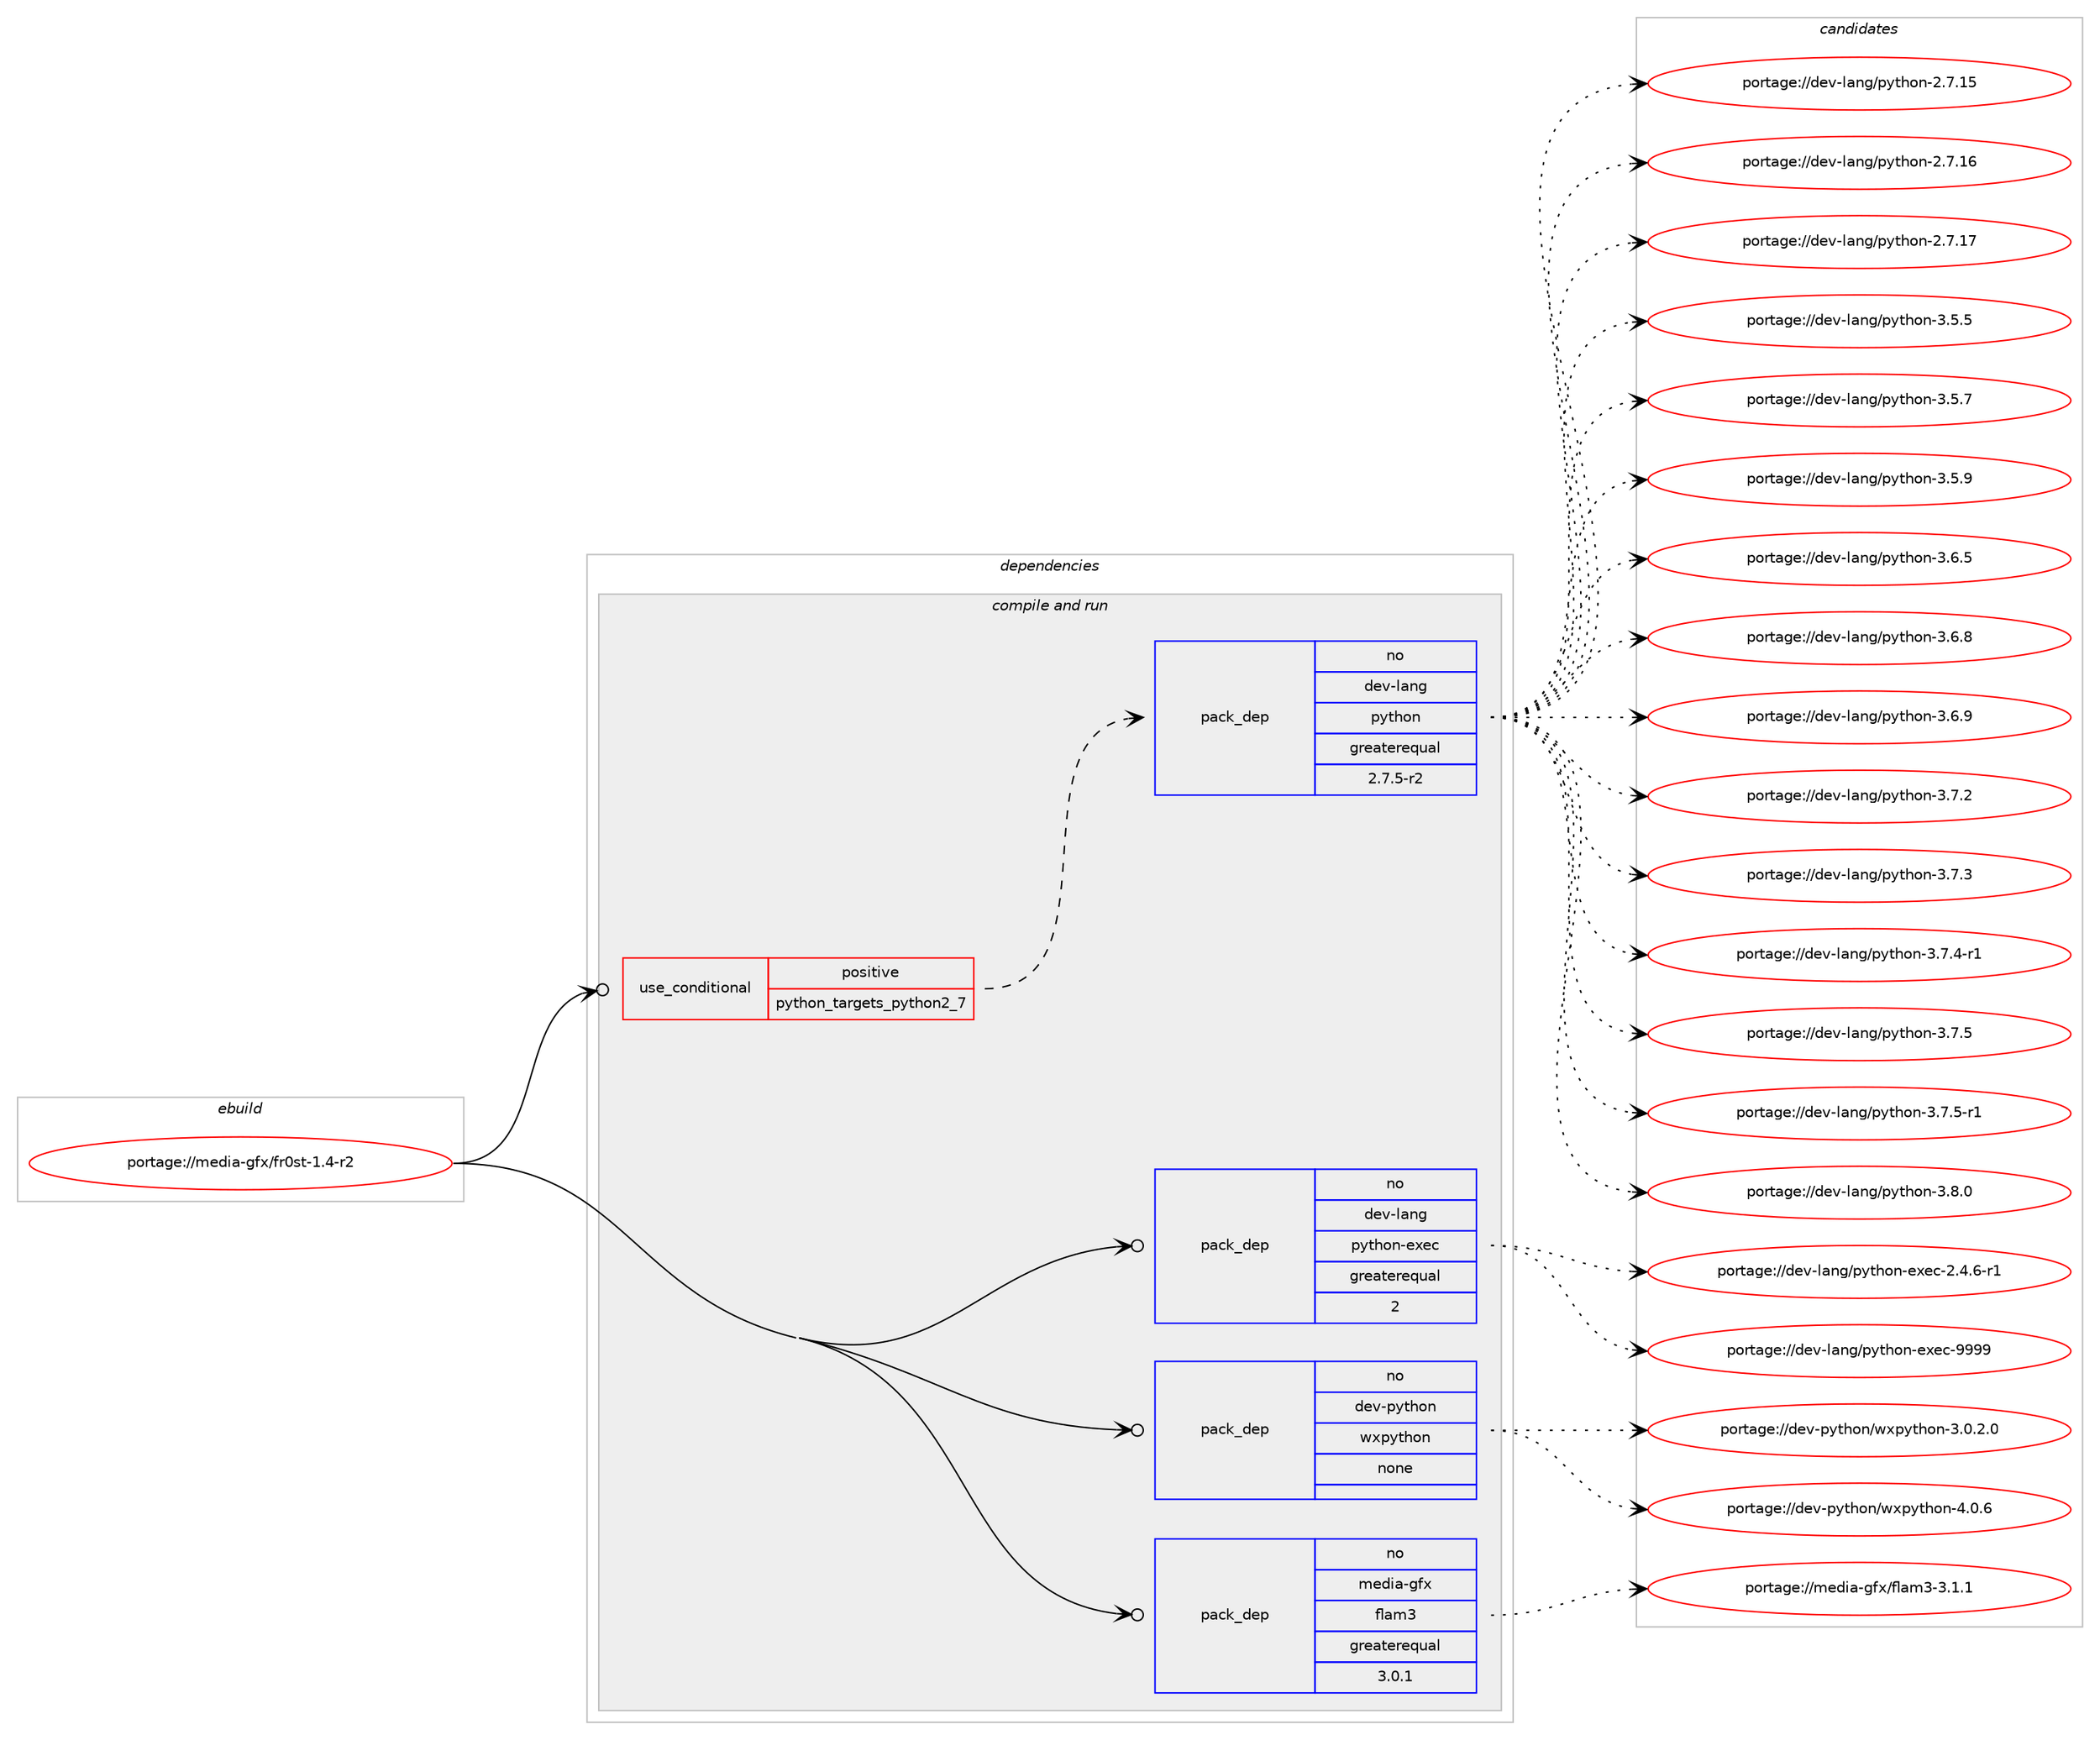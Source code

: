 digraph prolog {

# *************
# Graph options
# *************

newrank=true;
concentrate=true;
compound=true;
graph [rankdir=LR,fontname=Helvetica,fontsize=10,ranksep=1.5];#, ranksep=2.5, nodesep=0.2];
edge  [arrowhead=vee];
node  [fontname=Helvetica,fontsize=10];

# **********
# The ebuild
# **********

subgraph cluster_leftcol {
color=gray;
rank=same;
label=<<i>ebuild</i>>;
id [label="portage://media-gfx/fr0st-1.4-r2", color=red, width=4, href="../media-gfx/fr0st-1.4-r2.svg"];
}

# ****************
# The dependencies
# ****************

subgraph cluster_midcol {
color=gray;
label=<<i>dependencies</i>>;
subgraph cluster_compile {
fillcolor="#eeeeee";
style=filled;
label=<<i>compile</i>>;
}
subgraph cluster_compileandrun {
fillcolor="#eeeeee";
style=filled;
label=<<i>compile and run</i>>;
subgraph cond78188 {
dependency312536 [label=<<TABLE BORDER="0" CELLBORDER="1" CELLSPACING="0" CELLPADDING="4"><TR><TD ROWSPAN="3" CELLPADDING="10">use_conditional</TD></TR><TR><TD>positive</TD></TR><TR><TD>python_targets_python2_7</TD></TR></TABLE>>, shape=none, color=red];
subgraph pack229304 {
dependency312537 [label=<<TABLE BORDER="0" CELLBORDER="1" CELLSPACING="0" CELLPADDING="4" WIDTH="220"><TR><TD ROWSPAN="6" CELLPADDING="30">pack_dep</TD></TR><TR><TD WIDTH="110">no</TD></TR><TR><TD>dev-lang</TD></TR><TR><TD>python</TD></TR><TR><TD>greaterequal</TD></TR><TR><TD>2.7.5-r2</TD></TR></TABLE>>, shape=none, color=blue];
}
dependency312536:e -> dependency312537:w [weight=20,style="dashed",arrowhead="vee"];
}
id:e -> dependency312536:w [weight=20,style="solid",arrowhead="odotvee"];
subgraph pack229305 {
dependency312538 [label=<<TABLE BORDER="0" CELLBORDER="1" CELLSPACING="0" CELLPADDING="4" WIDTH="220"><TR><TD ROWSPAN="6" CELLPADDING="30">pack_dep</TD></TR><TR><TD WIDTH="110">no</TD></TR><TR><TD>dev-lang</TD></TR><TR><TD>python-exec</TD></TR><TR><TD>greaterequal</TD></TR><TR><TD>2</TD></TR></TABLE>>, shape=none, color=blue];
}
id:e -> dependency312538:w [weight=20,style="solid",arrowhead="odotvee"];
subgraph pack229306 {
dependency312539 [label=<<TABLE BORDER="0" CELLBORDER="1" CELLSPACING="0" CELLPADDING="4" WIDTH="220"><TR><TD ROWSPAN="6" CELLPADDING="30">pack_dep</TD></TR><TR><TD WIDTH="110">no</TD></TR><TR><TD>dev-python</TD></TR><TR><TD>wxpython</TD></TR><TR><TD>none</TD></TR><TR><TD></TD></TR></TABLE>>, shape=none, color=blue];
}
id:e -> dependency312539:w [weight=20,style="solid",arrowhead="odotvee"];
subgraph pack229307 {
dependency312540 [label=<<TABLE BORDER="0" CELLBORDER="1" CELLSPACING="0" CELLPADDING="4" WIDTH="220"><TR><TD ROWSPAN="6" CELLPADDING="30">pack_dep</TD></TR><TR><TD WIDTH="110">no</TD></TR><TR><TD>media-gfx</TD></TR><TR><TD>flam3</TD></TR><TR><TD>greaterequal</TD></TR><TR><TD>3.0.1</TD></TR></TABLE>>, shape=none, color=blue];
}
id:e -> dependency312540:w [weight=20,style="solid",arrowhead="odotvee"];
}
subgraph cluster_run {
fillcolor="#eeeeee";
style=filled;
label=<<i>run</i>>;
}
}

# **************
# The candidates
# **************

subgraph cluster_choices {
rank=same;
color=gray;
label=<<i>candidates</i>>;

subgraph choice229304 {
color=black;
nodesep=1;
choiceportage10010111845108971101034711212111610411111045504655464953 [label="portage://dev-lang/python-2.7.15", color=red, width=4,href="../dev-lang/python-2.7.15.svg"];
choiceportage10010111845108971101034711212111610411111045504655464954 [label="portage://dev-lang/python-2.7.16", color=red, width=4,href="../dev-lang/python-2.7.16.svg"];
choiceportage10010111845108971101034711212111610411111045504655464955 [label="portage://dev-lang/python-2.7.17", color=red, width=4,href="../dev-lang/python-2.7.17.svg"];
choiceportage100101118451089711010347112121116104111110455146534653 [label="portage://dev-lang/python-3.5.5", color=red, width=4,href="../dev-lang/python-3.5.5.svg"];
choiceportage100101118451089711010347112121116104111110455146534655 [label="portage://dev-lang/python-3.5.7", color=red, width=4,href="../dev-lang/python-3.5.7.svg"];
choiceportage100101118451089711010347112121116104111110455146534657 [label="portage://dev-lang/python-3.5.9", color=red, width=4,href="../dev-lang/python-3.5.9.svg"];
choiceportage100101118451089711010347112121116104111110455146544653 [label="portage://dev-lang/python-3.6.5", color=red, width=4,href="../dev-lang/python-3.6.5.svg"];
choiceportage100101118451089711010347112121116104111110455146544656 [label="portage://dev-lang/python-3.6.8", color=red, width=4,href="../dev-lang/python-3.6.8.svg"];
choiceportage100101118451089711010347112121116104111110455146544657 [label="portage://dev-lang/python-3.6.9", color=red, width=4,href="../dev-lang/python-3.6.9.svg"];
choiceportage100101118451089711010347112121116104111110455146554650 [label="portage://dev-lang/python-3.7.2", color=red, width=4,href="../dev-lang/python-3.7.2.svg"];
choiceportage100101118451089711010347112121116104111110455146554651 [label="portage://dev-lang/python-3.7.3", color=red, width=4,href="../dev-lang/python-3.7.3.svg"];
choiceportage1001011184510897110103471121211161041111104551465546524511449 [label="portage://dev-lang/python-3.7.4-r1", color=red, width=4,href="../dev-lang/python-3.7.4-r1.svg"];
choiceportage100101118451089711010347112121116104111110455146554653 [label="portage://dev-lang/python-3.7.5", color=red, width=4,href="../dev-lang/python-3.7.5.svg"];
choiceportage1001011184510897110103471121211161041111104551465546534511449 [label="portage://dev-lang/python-3.7.5-r1", color=red, width=4,href="../dev-lang/python-3.7.5-r1.svg"];
choiceportage100101118451089711010347112121116104111110455146564648 [label="portage://dev-lang/python-3.8.0", color=red, width=4,href="../dev-lang/python-3.8.0.svg"];
dependency312537:e -> choiceportage10010111845108971101034711212111610411111045504655464953:w [style=dotted,weight="100"];
dependency312537:e -> choiceportage10010111845108971101034711212111610411111045504655464954:w [style=dotted,weight="100"];
dependency312537:e -> choiceportage10010111845108971101034711212111610411111045504655464955:w [style=dotted,weight="100"];
dependency312537:e -> choiceportage100101118451089711010347112121116104111110455146534653:w [style=dotted,weight="100"];
dependency312537:e -> choiceportage100101118451089711010347112121116104111110455146534655:w [style=dotted,weight="100"];
dependency312537:e -> choiceportage100101118451089711010347112121116104111110455146534657:w [style=dotted,weight="100"];
dependency312537:e -> choiceportage100101118451089711010347112121116104111110455146544653:w [style=dotted,weight="100"];
dependency312537:e -> choiceportage100101118451089711010347112121116104111110455146544656:w [style=dotted,weight="100"];
dependency312537:e -> choiceportage100101118451089711010347112121116104111110455146544657:w [style=dotted,weight="100"];
dependency312537:e -> choiceportage100101118451089711010347112121116104111110455146554650:w [style=dotted,weight="100"];
dependency312537:e -> choiceportage100101118451089711010347112121116104111110455146554651:w [style=dotted,weight="100"];
dependency312537:e -> choiceportage1001011184510897110103471121211161041111104551465546524511449:w [style=dotted,weight="100"];
dependency312537:e -> choiceportage100101118451089711010347112121116104111110455146554653:w [style=dotted,weight="100"];
dependency312537:e -> choiceportage1001011184510897110103471121211161041111104551465546534511449:w [style=dotted,weight="100"];
dependency312537:e -> choiceportage100101118451089711010347112121116104111110455146564648:w [style=dotted,weight="100"];
}
subgraph choice229305 {
color=black;
nodesep=1;
choiceportage10010111845108971101034711212111610411111045101120101994550465246544511449 [label="portage://dev-lang/python-exec-2.4.6-r1", color=red, width=4,href="../dev-lang/python-exec-2.4.6-r1.svg"];
choiceportage10010111845108971101034711212111610411111045101120101994557575757 [label="portage://dev-lang/python-exec-9999", color=red, width=4,href="../dev-lang/python-exec-9999.svg"];
dependency312538:e -> choiceportage10010111845108971101034711212111610411111045101120101994550465246544511449:w [style=dotted,weight="100"];
dependency312538:e -> choiceportage10010111845108971101034711212111610411111045101120101994557575757:w [style=dotted,weight="100"];
}
subgraph choice229306 {
color=black;
nodesep=1;
choiceportage10010111845112121116104111110471191201121211161041111104551464846504648 [label="portage://dev-python/wxpython-3.0.2.0", color=red, width=4,href="../dev-python/wxpython-3.0.2.0.svg"];
choiceportage1001011184511212111610411111047119120112121116104111110455246484654 [label="portage://dev-python/wxpython-4.0.6", color=red, width=4,href="../dev-python/wxpython-4.0.6.svg"];
dependency312539:e -> choiceportage10010111845112121116104111110471191201121211161041111104551464846504648:w [style=dotted,weight="100"];
dependency312539:e -> choiceportage1001011184511212111610411111047119120112121116104111110455246484654:w [style=dotted,weight="100"];
}
subgraph choice229307 {
color=black;
nodesep=1;
choiceportage1091011001059745103102120471021089710951455146494649 [label="portage://media-gfx/flam3-3.1.1", color=red, width=4,href="../media-gfx/flam3-3.1.1.svg"];
dependency312540:e -> choiceportage1091011001059745103102120471021089710951455146494649:w [style=dotted,weight="100"];
}
}

}
